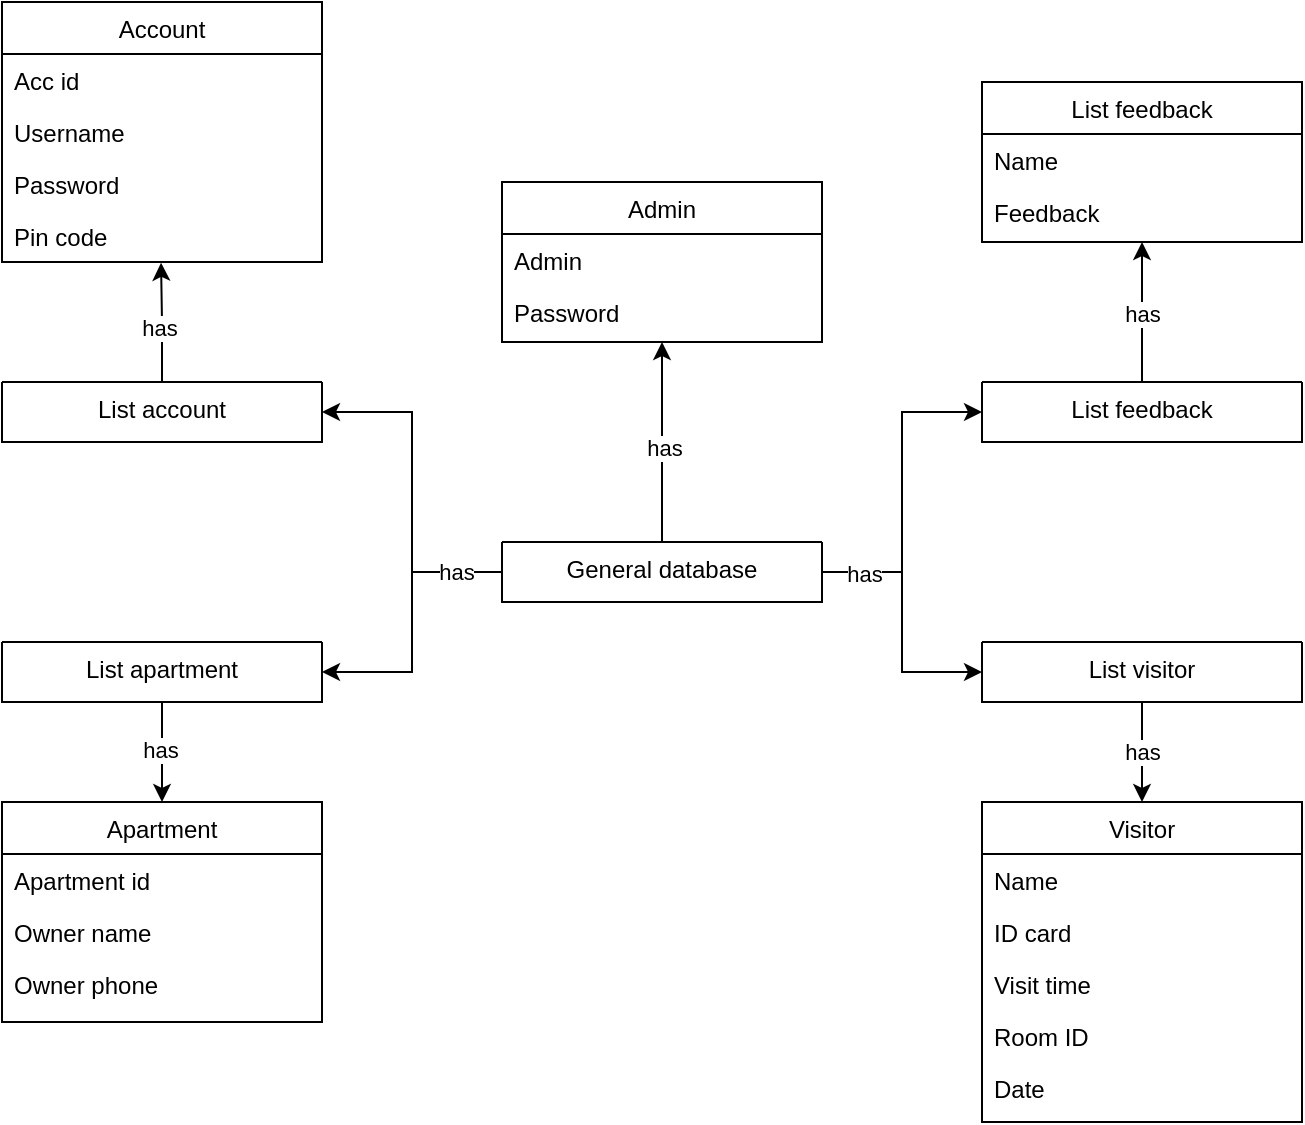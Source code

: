 <mxfile version="21.5.1" type="github">
  <diagram id="C5RBs43oDa-KdzZeNtuy" name="Page-1">
    <mxGraphModel dx="1050" dy="1718" grid="1" gridSize="10" guides="1" tooltips="1" connect="1" arrows="1" fold="1" page="1" pageScale="1" pageWidth="827" pageHeight="1169" math="0" shadow="0">
      <root>
        <mxCell id="WIyWlLk6GJQsqaUBKTNV-0" />
        <mxCell id="WIyWlLk6GJQsqaUBKTNV-1" parent="WIyWlLk6GJQsqaUBKTNV-0" />
        <mxCell id="zkfFHV4jXpPFQw0GAbJ--17" value="Account" style="swimlane;fontStyle=0;align=center;verticalAlign=top;childLayout=stackLayout;horizontal=1;startSize=26;horizontalStack=0;resizeParent=1;resizeLast=0;collapsible=1;marginBottom=0;rounded=0;shadow=0;strokeWidth=1;" parent="WIyWlLk6GJQsqaUBKTNV-1" vertex="1">
          <mxGeometry x="100" y="-100" width="160" height="130" as="geometry">
            <mxRectangle x="550" y="140" width="160" height="26" as="alternateBounds" />
          </mxGeometry>
        </mxCell>
        <mxCell id="zkfFHV4jXpPFQw0GAbJ--18" value="Acc id" style="text;align=left;verticalAlign=top;spacingLeft=4;spacingRight=4;overflow=hidden;rotatable=0;points=[[0,0.5],[1,0.5]];portConstraint=eastwest;" parent="zkfFHV4jXpPFQw0GAbJ--17" vertex="1">
          <mxGeometry y="26" width="160" height="26" as="geometry" />
        </mxCell>
        <mxCell id="zkfFHV4jXpPFQw0GAbJ--19" value="Username" style="text;align=left;verticalAlign=top;spacingLeft=4;spacingRight=4;overflow=hidden;rotatable=0;points=[[0,0.5],[1,0.5]];portConstraint=eastwest;rounded=0;shadow=0;html=0;" parent="zkfFHV4jXpPFQw0GAbJ--17" vertex="1">
          <mxGeometry y="52" width="160" height="26" as="geometry" />
        </mxCell>
        <mxCell id="zkfFHV4jXpPFQw0GAbJ--20" value="Password" style="text;align=left;verticalAlign=top;spacingLeft=4;spacingRight=4;overflow=hidden;rotatable=0;points=[[0,0.5],[1,0.5]];portConstraint=eastwest;rounded=0;shadow=0;html=0;" parent="zkfFHV4jXpPFQw0GAbJ--17" vertex="1">
          <mxGeometry y="78" width="160" height="26" as="geometry" />
        </mxCell>
        <mxCell id="zkfFHV4jXpPFQw0GAbJ--21" value="Pin code" style="text;align=left;verticalAlign=top;spacingLeft=4;spacingRight=4;overflow=hidden;rotatable=0;points=[[0,0.5],[1,0.5]];portConstraint=eastwest;rounded=0;shadow=0;html=0;" parent="zkfFHV4jXpPFQw0GAbJ--17" vertex="1">
          <mxGeometry y="104" width="160" height="26" as="geometry" />
        </mxCell>
        <mxCell id="lBqNe3T15z3HLI3wWkTG-7" value="Admin" style="swimlane;fontStyle=0;align=center;verticalAlign=top;childLayout=stackLayout;horizontal=1;startSize=26;horizontalStack=0;resizeParent=1;resizeLast=0;collapsible=1;marginBottom=0;rounded=0;shadow=0;strokeWidth=1;" parent="WIyWlLk6GJQsqaUBKTNV-1" vertex="1">
          <mxGeometry x="350" y="-10" width="160" height="80" as="geometry">
            <mxRectangle x="550" y="140" width="160" height="26" as="alternateBounds" />
          </mxGeometry>
        </mxCell>
        <mxCell id="lBqNe3T15z3HLI3wWkTG-8" value="Admin" style="text;align=left;verticalAlign=top;spacingLeft=4;spacingRight=4;overflow=hidden;rotatable=0;points=[[0,0.5],[1,0.5]];portConstraint=eastwest;" parent="lBqNe3T15z3HLI3wWkTG-7" vertex="1">
          <mxGeometry y="26" width="160" height="26" as="geometry" />
        </mxCell>
        <mxCell id="lBqNe3T15z3HLI3wWkTG-9" value="Password" style="text;align=left;verticalAlign=top;spacingLeft=4;spacingRight=4;overflow=hidden;rotatable=0;points=[[0,0.5],[1,0.5]];portConstraint=eastwest;rounded=0;shadow=0;html=0;" parent="lBqNe3T15z3HLI3wWkTG-7" vertex="1">
          <mxGeometry y="52" width="160" height="28" as="geometry" />
        </mxCell>
        <mxCell id="lBqNe3T15z3HLI3wWkTG-14" value="Visitor" style="swimlane;fontStyle=0;align=center;verticalAlign=top;childLayout=stackLayout;horizontal=1;startSize=26;horizontalStack=0;resizeParent=1;resizeLast=0;collapsible=1;marginBottom=0;rounded=0;shadow=0;strokeWidth=1;" parent="WIyWlLk6GJQsqaUBKTNV-1" vertex="1">
          <mxGeometry x="590" y="300" width="160" height="160" as="geometry">
            <mxRectangle x="550" y="140" width="160" height="26" as="alternateBounds" />
          </mxGeometry>
        </mxCell>
        <mxCell id="lBqNe3T15z3HLI3wWkTG-15" value="Name" style="text;align=left;verticalAlign=top;spacingLeft=4;spacingRight=4;overflow=hidden;rotatable=0;points=[[0,0.5],[1,0.5]];portConstraint=eastwest;" parent="lBqNe3T15z3HLI3wWkTG-14" vertex="1">
          <mxGeometry y="26" width="160" height="26" as="geometry" />
        </mxCell>
        <mxCell id="lBqNe3T15z3HLI3wWkTG-16" value="ID card" style="text;align=left;verticalAlign=top;spacingLeft=4;spacingRight=4;overflow=hidden;rotatable=0;points=[[0,0.5],[1,0.5]];portConstraint=eastwest;rounded=0;shadow=0;html=0;" parent="lBqNe3T15z3HLI3wWkTG-14" vertex="1">
          <mxGeometry y="52" width="160" height="26" as="geometry" />
        </mxCell>
        <mxCell id="lBqNe3T15z3HLI3wWkTG-17" value="Visit time" style="text;align=left;verticalAlign=top;spacingLeft=4;spacingRight=4;overflow=hidden;rotatable=0;points=[[0,0.5],[1,0.5]];portConstraint=eastwest;rounded=0;shadow=0;html=0;" parent="lBqNe3T15z3HLI3wWkTG-14" vertex="1">
          <mxGeometry y="78" width="160" height="26" as="geometry" />
        </mxCell>
        <mxCell id="lBqNe3T15z3HLI3wWkTG-18" value="Room ID" style="text;align=left;verticalAlign=top;spacingLeft=4;spacingRight=4;overflow=hidden;rotatable=0;points=[[0,0.5],[1,0.5]];portConstraint=eastwest;rounded=0;shadow=0;html=0;" parent="lBqNe3T15z3HLI3wWkTG-14" vertex="1">
          <mxGeometry y="104" width="160" height="26" as="geometry" />
        </mxCell>
        <mxCell id="lBqNe3T15z3HLI3wWkTG-19" value="Date" style="text;align=left;verticalAlign=top;spacingLeft=4;spacingRight=4;overflow=hidden;rotatable=0;points=[[0,0.5],[1,0.5]];portConstraint=eastwest;rounded=0;shadow=0;html=0;" parent="lBqNe3T15z3HLI3wWkTG-14" vertex="1">
          <mxGeometry y="130" width="160" height="26" as="geometry" />
        </mxCell>
        <mxCell id="qmGmVeRBT2kuQdmSjHpr-2" value="Apartment" style="swimlane;fontStyle=0;align=center;verticalAlign=top;childLayout=stackLayout;horizontal=1;startSize=26;horizontalStack=0;resizeParent=1;resizeLast=0;collapsible=1;marginBottom=0;rounded=0;shadow=0;strokeWidth=1;" parent="WIyWlLk6GJQsqaUBKTNV-1" vertex="1">
          <mxGeometry x="100" y="300" width="160" height="110" as="geometry">
            <mxRectangle x="550" y="140" width="160" height="26" as="alternateBounds" />
          </mxGeometry>
        </mxCell>
        <mxCell id="qmGmVeRBT2kuQdmSjHpr-3" value="Apartment id" style="text;align=left;verticalAlign=top;spacingLeft=4;spacingRight=4;overflow=hidden;rotatable=0;points=[[0,0.5],[1,0.5]];portConstraint=eastwest;" parent="qmGmVeRBT2kuQdmSjHpr-2" vertex="1">
          <mxGeometry y="26" width="160" height="26" as="geometry" />
        </mxCell>
        <mxCell id="qmGmVeRBT2kuQdmSjHpr-4" value="Owner name" style="text;align=left;verticalAlign=top;spacingLeft=4;spacingRight=4;overflow=hidden;rotatable=0;points=[[0,0.5],[1,0.5]];portConstraint=eastwest;rounded=0;shadow=0;html=0;" parent="qmGmVeRBT2kuQdmSjHpr-2" vertex="1">
          <mxGeometry y="52" width="160" height="26" as="geometry" />
        </mxCell>
        <mxCell id="qmGmVeRBT2kuQdmSjHpr-5" value="Owner phone" style="text;align=left;verticalAlign=top;spacingLeft=4;spacingRight=4;overflow=hidden;rotatable=0;points=[[0,0.5],[1,0.5]];portConstraint=eastwest;rounded=0;shadow=0;html=0;" parent="qmGmVeRBT2kuQdmSjHpr-2" vertex="1">
          <mxGeometry y="78" width="160" height="26" as="geometry" />
        </mxCell>
        <mxCell id="qmGmVeRBT2kuQdmSjHpr-8" value="List feedback" style="swimlane;fontStyle=0;align=center;verticalAlign=top;childLayout=stackLayout;horizontal=1;startSize=26;horizontalStack=0;resizeParent=1;resizeLast=0;collapsible=1;marginBottom=0;rounded=0;shadow=0;strokeWidth=1;" parent="WIyWlLk6GJQsqaUBKTNV-1" vertex="1">
          <mxGeometry x="590" y="-60" width="160" height="80" as="geometry">
            <mxRectangle x="550" y="140" width="160" height="26" as="alternateBounds" />
          </mxGeometry>
        </mxCell>
        <mxCell id="qmGmVeRBT2kuQdmSjHpr-9" value="Name" style="text;align=left;verticalAlign=top;spacingLeft=4;spacingRight=4;overflow=hidden;rotatable=0;points=[[0,0.5],[1,0.5]];portConstraint=eastwest;" parent="qmGmVeRBT2kuQdmSjHpr-8" vertex="1">
          <mxGeometry y="26" width="160" height="26" as="geometry" />
        </mxCell>
        <mxCell id="qmGmVeRBT2kuQdmSjHpr-10" value="Feedback" style="text;align=left;verticalAlign=top;spacingLeft=4;spacingRight=4;overflow=hidden;rotatable=0;points=[[0,0.5],[1,0.5]];portConstraint=eastwest;rounded=0;shadow=0;html=0;" parent="qmGmVeRBT2kuQdmSjHpr-8" vertex="1">
          <mxGeometry y="52" width="160" height="26" as="geometry" />
        </mxCell>
        <mxCell id="c6mTHJdKEJn-ZhLxCbdx-2" style="edgeStyle=orthogonalEdgeStyle;rounded=0;orthogonalLoop=1;jettySize=auto;html=1;entryX=0.497;entryY=1.015;entryDx=0;entryDy=0;entryPerimeter=0;" edge="1" parent="WIyWlLk6GJQsqaUBKTNV-1" source="c6mTHJdKEJn-ZhLxCbdx-1" target="zkfFHV4jXpPFQw0GAbJ--21">
          <mxGeometry relative="1" as="geometry" />
        </mxCell>
        <mxCell id="c6mTHJdKEJn-ZhLxCbdx-5" value="has&amp;nbsp;" style="edgeLabel;html=1;align=center;verticalAlign=middle;resizable=0;points=[];" vertex="1" connectable="0" parent="c6mTHJdKEJn-ZhLxCbdx-2">
          <mxGeometry x="-0.077" relative="1" as="geometry">
            <mxPoint as="offset" />
          </mxGeometry>
        </mxCell>
        <mxCell id="c6mTHJdKEJn-ZhLxCbdx-1" value="List account" style="swimlane;fontStyle=0;align=center;verticalAlign=top;childLayout=stackLayout;horizontal=1;startSize=0;horizontalStack=0;resizeParent=1;resizeLast=0;collapsible=1;marginBottom=0;rounded=0;shadow=0;strokeWidth=1;" vertex="1" parent="WIyWlLk6GJQsqaUBKTNV-1">
          <mxGeometry x="100" y="90" width="160" height="30" as="geometry">
            <mxRectangle x="550" y="140" width="160" height="26" as="alternateBounds" />
          </mxGeometry>
        </mxCell>
        <mxCell id="c6mTHJdKEJn-ZhLxCbdx-18" style="edgeStyle=orthogonalEdgeStyle;rounded=0;orthogonalLoop=1;jettySize=auto;html=1;entryX=0.5;entryY=1;entryDx=0;entryDy=0;" edge="1" parent="WIyWlLk6GJQsqaUBKTNV-1" source="c6mTHJdKEJn-ZhLxCbdx-4" target="lBqNe3T15z3HLI3wWkTG-7">
          <mxGeometry relative="1" as="geometry" />
        </mxCell>
        <mxCell id="c6mTHJdKEJn-ZhLxCbdx-23" value="has" style="edgeLabel;html=1;align=center;verticalAlign=middle;resizable=0;points=[];" vertex="1" connectable="0" parent="c6mTHJdKEJn-ZhLxCbdx-18">
          <mxGeometry x="-0.048" y="-1" relative="1" as="geometry">
            <mxPoint as="offset" />
          </mxGeometry>
        </mxCell>
        <mxCell id="c6mTHJdKEJn-ZhLxCbdx-19" style="edgeStyle=orthogonalEdgeStyle;rounded=0;orthogonalLoop=1;jettySize=auto;html=1;entryX=0;entryY=0.5;entryDx=0;entryDy=0;" edge="1" parent="WIyWlLk6GJQsqaUBKTNV-1" source="c6mTHJdKEJn-ZhLxCbdx-4" target="c6mTHJdKEJn-ZhLxCbdx-8">
          <mxGeometry relative="1" as="geometry" />
        </mxCell>
        <mxCell id="c6mTHJdKEJn-ZhLxCbdx-20" style="edgeStyle=orthogonalEdgeStyle;rounded=0;orthogonalLoop=1;jettySize=auto;html=1;entryX=1;entryY=0.5;entryDx=0;entryDy=0;" edge="1" parent="WIyWlLk6GJQsqaUBKTNV-1" source="c6mTHJdKEJn-ZhLxCbdx-4" target="c6mTHJdKEJn-ZhLxCbdx-1">
          <mxGeometry relative="1" as="geometry" />
        </mxCell>
        <mxCell id="c6mTHJdKEJn-ZhLxCbdx-21" style="edgeStyle=orthogonalEdgeStyle;rounded=0;orthogonalLoop=1;jettySize=auto;html=1;entryX=1;entryY=0.5;entryDx=0;entryDy=0;" edge="1" parent="WIyWlLk6GJQsqaUBKTNV-1" source="c6mTHJdKEJn-ZhLxCbdx-4" target="c6mTHJdKEJn-ZhLxCbdx-11">
          <mxGeometry relative="1" as="geometry" />
        </mxCell>
        <mxCell id="c6mTHJdKEJn-ZhLxCbdx-24" value="has" style="edgeLabel;html=1;align=center;verticalAlign=middle;resizable=0;points=[];" vertex="1" connectable="0" parent="c6mTHJdKEJn-ZhLxCbdx-21">
          <mxGeometry x="-0.669" relative="1" as="geometry">
            <mxPoint as="offset" />
          </mxGeometry>
        </mxCell>
        <mxCell id="c6mTHJdKEJn-ZhLxCbdx-22" style="edgeStyle=orthogonalEdgeStyle;rounded=0;orthogonalLoop=1;jettySize=auto;html=1;entryX=0;entryY=0.5;entryDx=0;entryDy=0;" edge="1" parent="WIyWlLk6GJQsqaUBKTNV-1" source="c6mTHJdKEJn-ZhLxCbdx-4" target="c6mTHJdKEJn-ZhLxCbdx-14">
          <mxGeometry relative="1" as="geometry" />
        </mxCell>
        <mxCell id="c6mTHJdKEJn-ZhLxCbdx-25" value="has" style="edgeLabel;html=1;align=center;verticalAlign=middle;resizable=0;points=[];" vertex="1" connectable="0" parent="c6mTHJdKEJn-ZhLxCbdx-22">
          <mxGeometry x="-0.68" y="-1" relative="1" as="geometry">
            <mxPoint as="offset" />
          </mxGeometry>
        </mxCell>
        <mxCell id="c6mTHJdKEJn-ZhLxCbdx-4" value="General database" style="swimlane;fontStyle=0;align=center;verticalAlign=top;childLayout=stackLayout;horizontal=1;startSize=0;horizontalStack=0;resizeParent=1;resizeLast=0;collapsible=1;marginBottom=0;rounded=0;shadow=0;strokeWidth=1;" vertex="1" parent="WIyWlLk6GJQsqaUBKTNV-1">
          <mxGeometry x="350" y="170" width="160" height="30" as="geometry">
            <mxRectangle x="550" y="140" width="160" height="26" as="alternateBounds" />
          </mxGeometry>
        </mxCell>
        <mxCell id="c6mTHJdKEJn-ZhLxCbdx-16" style="edgeStyle=orthogonalEdgeStyle;rounded=0;orthogonalLoop=1;jettySize=auto;html=1;entryX=0.5;entryY=1;entryDx=0;entryDy=0;" edge="1" parent="WIyWlLk6GJQsqaUBKTNV-1" source="c6mTHJdKEJn-ZhLxCbdx-8" target="qmGmVeRBT2kuQdmSjHpr-8">
          <mxGeometry relative="1" as="geometry" />
        </mxCell>
        <mxCell id="c6mTHJdKEJn-ZhLxCbdx-27" value="has" style="edgeLabel;html=1;align=center;verticalAlign=middle;resizable=0;points=[];" vertex="1" connectable="0" parent="c6mTHJdKEJn-ZhLxCbdx-16">
          <mxGeometry x="-0.011" relative="1" as="geometry">
            <mxPoint as="offset" />
          </mxGeometry>
        </mxCell>
        <mxCell id="c6mTHJdKEJn-ZhLxCbdx-8" value="List feedback" style="swimlane;fontStyle=0;align=center;verticalAlign=top;childLayout=stackLayout;horizontal=1;startSize=0;horizontalStack=0;resizeParent=1;resizeLast=0;collapsible=1;marginBottom=0;rounded=0;shadow=0;strokeWidth=1;" vertex="1" parent="WIyWlLk6GJQsqaUBKTNV-1">
          <mxGeometry x="590" y="90" width="160" height="30" as="geometry">
            <mxRectangle x="550" y="140" width="160" height="26" as="alternateBounds" />
          </mxGeometry>
        </mxCell>
        <mxCell id="c6mTHJdKEJn-ZhLxCbdx-12" style="edgeStyle=orthogonalEdgeStyle;rounded=0;orthogonalLoop=1;jettySize=auto;html=1;entryX=0.5;entryY=0;entryDx=0;entryDy=0;" edge="1" parent="WIyWlLk6GJQsqaUBKTNV-1" source="c6mTHJdKEJn-ZhLxCbdx-11" target="qmGmVeRBT2kuQdmSjHpr-2">
          <mxGeometry relative="1" as="geometry" />
        </mxCell>
        <mxCell id="c6mTHJdKEJn-ZhLxCbdx-13" value="has" style="edgeLabel;html=1;align=center;verticalAlign=middle;resizable=0;points=[];" vertex="1" connectable="0" parent="c6mTHJdKEJn-ZhLxCbdx-12">
          <mxGeometry x="-0.064" y="-1" relative="1" as="geometry">
            <mxPoint as="offset" />
          </mxGeometry>
        </mxCell>
        <mxCell id="c6mTHJdKEJn-ZhLxCbdx-11" value="List apartment" style="swimlane;fontStyle=0;align=center;verticalAlign=top;childLayout=stackLayout;horizontal=1;startSize=0;horizontalStack=0;resizeParent=1;resizeLast=0;collapsible=1;marginBottom=0;rounded=0;shadow=0;strokeWidth=1;" vertex="1" parent="WIyWlLk6GJQsqaUBKTNV-1">
          <mxGeometry x="100" y="220" width="160" height="30" as="geometry">
            <mxRectangle x="550" y="140" width="160" height="26" as="alternateBounds" />
          </mxGeometry>
        </mxCell>
        <mxCell id="c6mTHJdKEJn-ZhLxCbdx-15" value="has" style="edgeStyle=orthogonalEdgeStyle;rounded=0;orthogonalLoop=1;jettySize=auto;html=1;entryX=0.5;entryY=0;entryDx=0;entryDy=0;" edge="1" parent="WIyWlLk6GJQsqaUBKTNV-1" source="c6mTHJdKEJn-ZhLxCbdx-14" target="lBqNe3T15z3HLI3wWkTG-14">
          <mxGeometry relative="1" as="geometry" />
        </mxCell>
        <mxCell id="c6mTHJdKEJn-ZhLxCbdx-14" value="List visitor" style="swimlane;fontStyle=0;align=center;verticalAlign=top;childLayout=stackLayout;horizontal=1;startSize=0;horizontalStack=0;resizeParent=1;resizeLast=0;collapsible=1;marginBottom=0;rounded=0;shadow=0;strokeWidth=1;" vertex="1" parent="WIyWlLk6GJQsqaUBKTNV-1">
          <mxGeometry x="590" y="220" width="160" height="30" as="geometry">
            <mxRectangle x="550" y="140" width="160" height="26" as="alternateBounds" />
          </mxGeometry>
        </mxCell>
      </root>
    </mxGraphModel>
  </diagram>
</mxfile>
